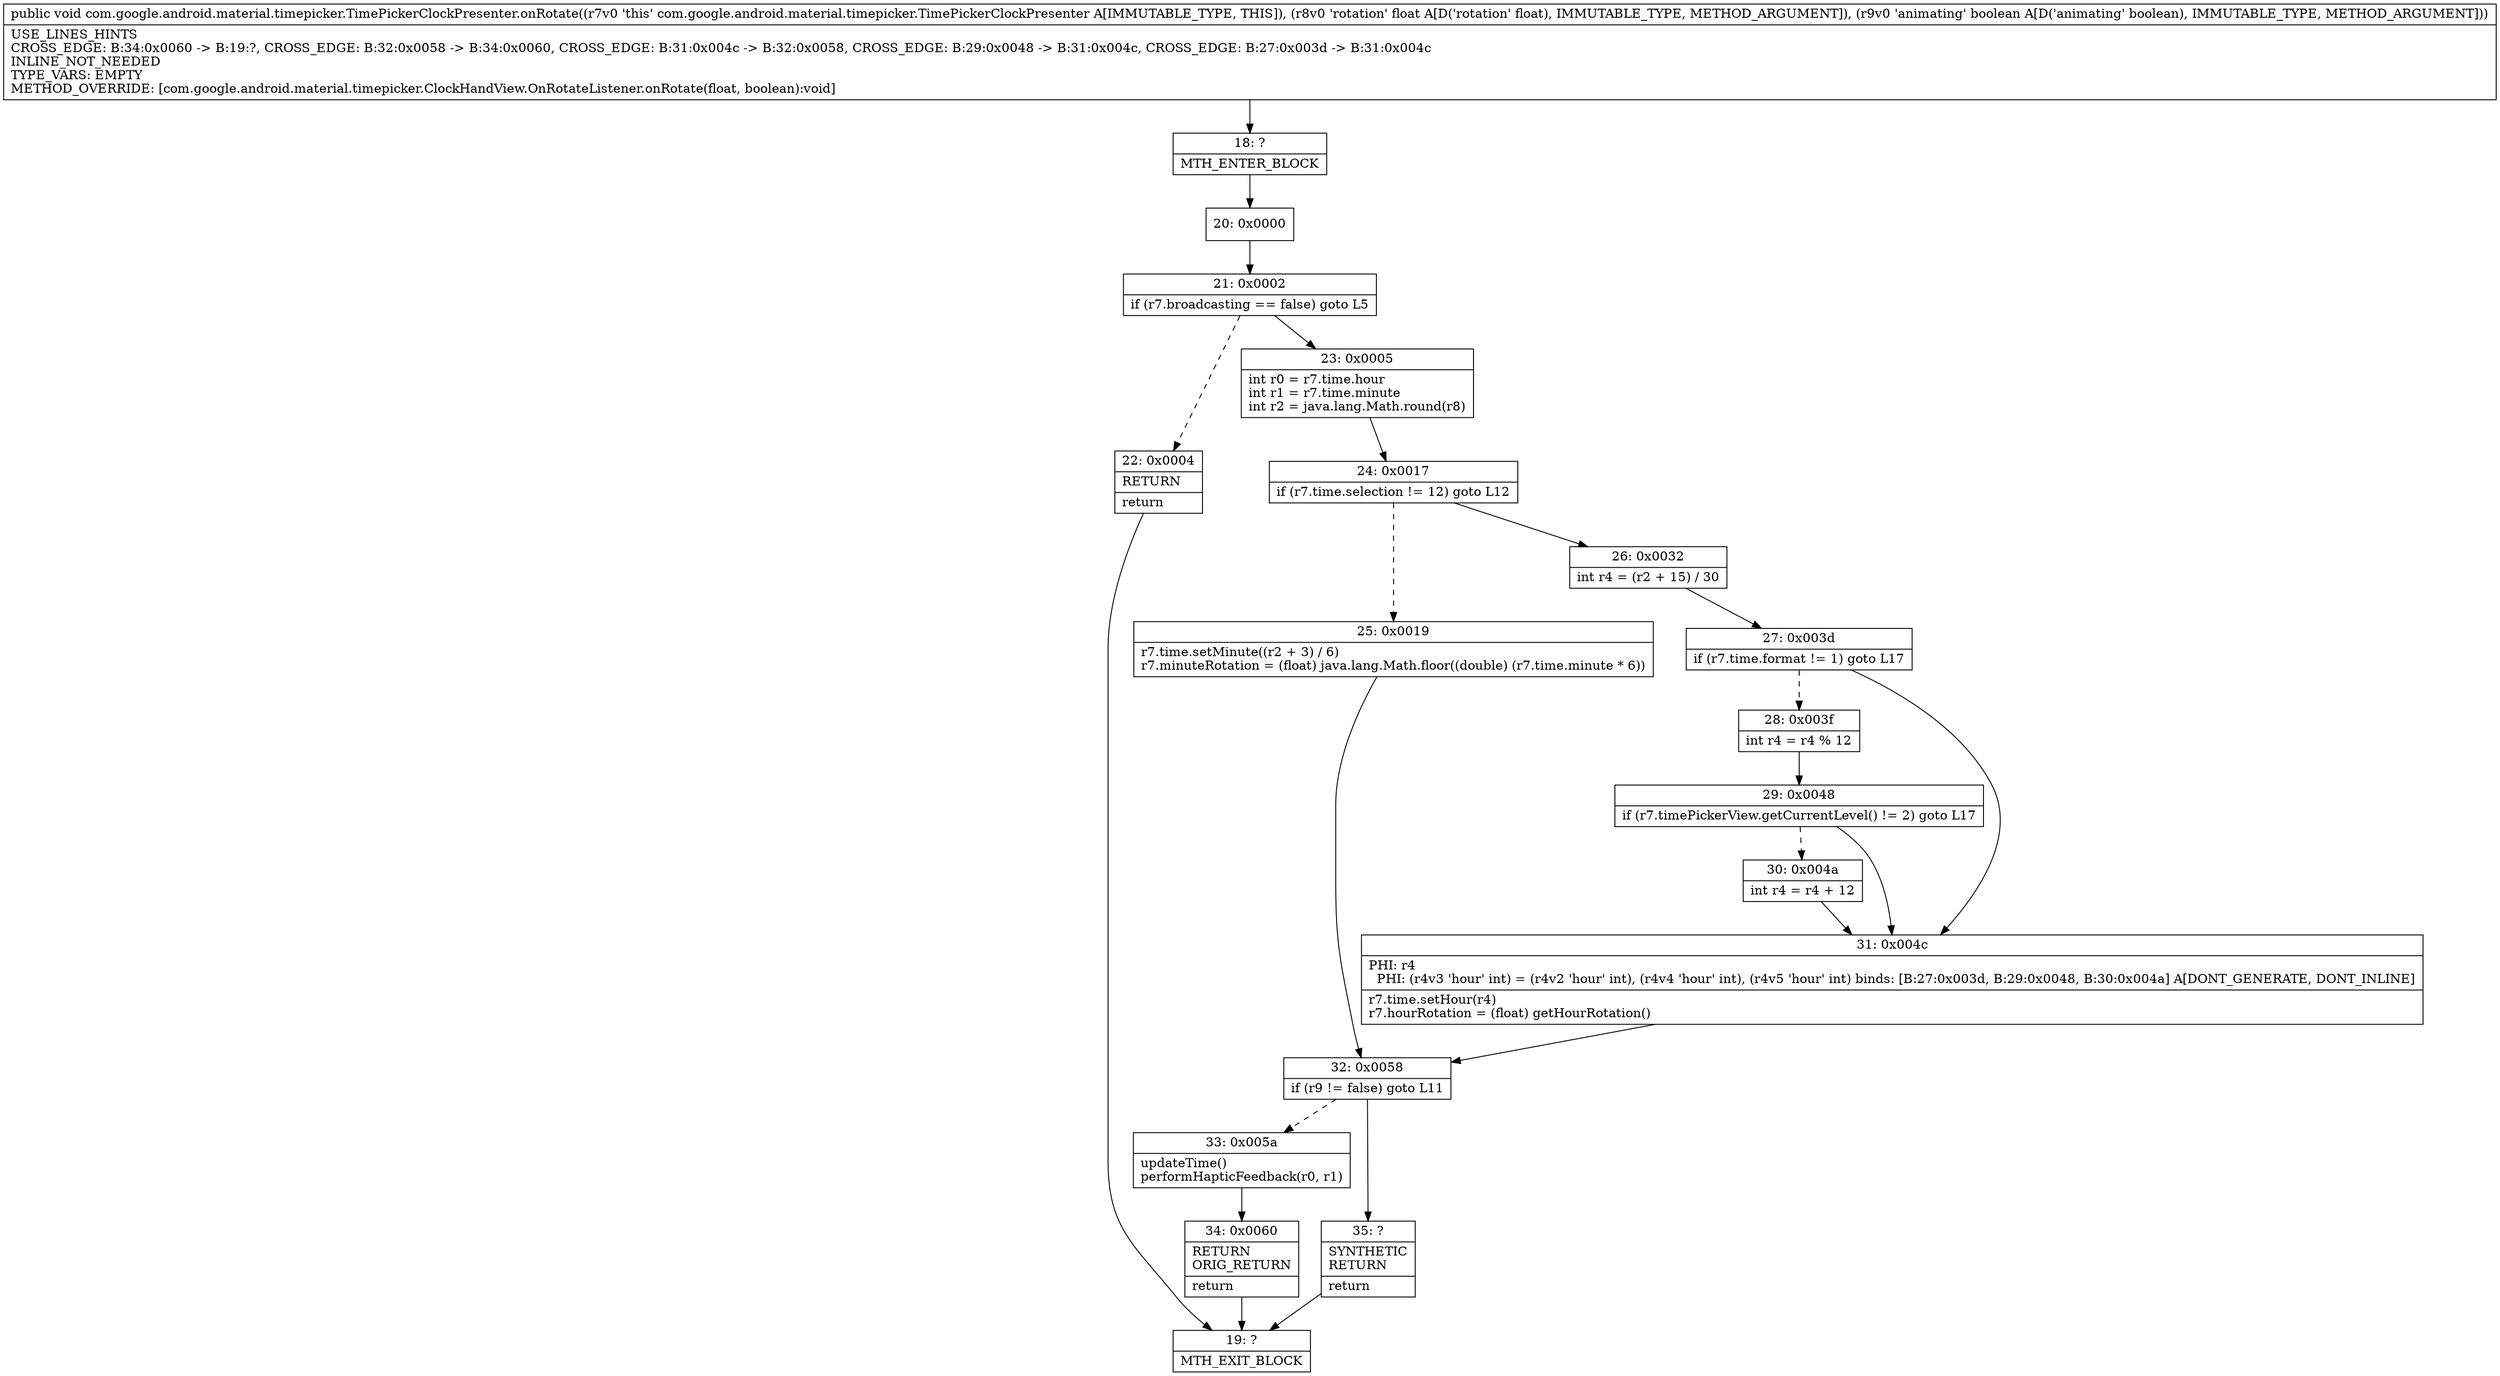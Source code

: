 digraph "CFG forcom.google.android.material.timepicker.TimePickerClockPresenter.onRotate(FZ)V" {
Node_18 [shape=record,label="{18\:\ ?|MTH_ENTER_BLOCK\l}"];
Node_20 [shape=record,label="{20\:\ 0x0000}"];
Node_21 [shape=record,label="{21\:\ 0x0002|if (r7.broadcasting == false) goto L5\l}"];
Node_22 [shape=record,label="{22\:\ 0x0004|RETURN\l|return\l}"];
Node_19 [shape=record,label="{19\:\ ?|MTH_EXIT_BLOCK\l}"];
Node_23 [shape=record,label="{23\:\ 0x0005|int r0 = r7.time.hour\lint r1 = r7.time.minute\lint r2 = java.lang.Math.round(r8)\l}"];
Node_24 [shape=record,label="{24\:\ 0x0017|if (r7.time.selection != 12) goto L12\l}"];
Node_25 [shape=record,label="{25\:\ 0x0019|r7.time.setMinute((r2 + 3) \/ 6)\lr7.minuteRotation = (float) java.lang.Math.floor((double) (r7.time.minute * 6))\l}"];
Node_32 [shape=record,label="{32\:\ 0x0058|if (r9 != false) goto L11\l}"];
Node_33 [shape=record,label="{33\:\ 0x005a|updateTime()\lperformHapticFeedback(r0, r1)\l}"];
Node_34 [shape=record,label="{34\:\ 0x0060|RETURN\lORIG_RETURN\l|return\l}"];
Node_35 [shape=record,label="{35\:\ ?|SYNTHETIC\lRETURN\l|return\l}"];
Node_26 [shape=record,label="{26\:\ 0x0032|int r4 = (r2 + 15) \/ 30\l}"];
Node_27 [shape=record,label="{27\:\ 0x003d|if (r7.time.format != 1) goto L17\l}"];
Node_28 [shape=record,label="{28\:\ 0x003f|int r4 = r4 % 12\l}"];
Node_29 [shape=record,label="{29\:\ 0x0048|if (r7.timePickerView.getCurrentLevel() != 2) goto L17\l}"];
Node_30 [shape=record,label="{30\:\ 0x004a|int r4 = r4 + 12\l}"];
Node_31 [shape=record,label="{31\:\ 0x004c|PHI: r4 \l  PHI: (r4v3 'hour' int) = (r4v2 'hour' int), (r4v4 'hour' int), (r4v5 'hour' int) binds: [B:27:0x003d, B:29:0x0048, B:30:0x004a] A[DONT_GENERATE, DONT_INLINE]\l|r7.time.setHour(r4)\lr7.hourRotation = (float) getHourRotation()\l}"];
MethodNode[shape=record,label="{public void com.google.android.material.timepicker.TimePickerClockPresenter.onRotate((r7v0 'this' com.google.android.material.timepicker.TimePickerClockPresenter A[IMMUTABLE_TYPE, THIS]), (r8v0 'rotation' float A[D('rotation' float), IMMUTABLE_TYPE, METHOD_ARGUMENT]), (r9v0 'animating' boolean A[D('animating' boolean), IMMUTABLE_TYPE, METHOD_ARGUMENT]))  | USE_LINES_HINTS\lCROSS_EDGE: B:34:0x0060 \-\> B:19:?, CROSS_EDGE: B:32:0x0058 \-\> B:34:0x0060, CROSS_EDGE: B:31:0x004c \-\> B:32:0x0058, CROSS_EDGE: B:29:0x0048 \-\> B:31:0x004c, CROSS_EDGE: B:27:0x003d \-\> B:31:0x004c\lINLINE_NOT_NEEDED\lTYPE_VARS: EMPTY\lMETHOD_OVERRIDE: [com.google.android.material.timepicker.ClockHandView.OnRotateListener.onRotate(float, boolean):void]\l}"];
MethodNode -> Node_18;Node_18 -> Node_20;
Node_20 -> Node_21;
Node_21 -> Node_22[style=dashed];
Node_21 -> Node_23;
Node_22 -> Node_19;
Node_23 -> Node_24;
Node_24 -> Node_25[style=dashed];
Node_24 -> Node_26;
Node_25 -> Node_32;
Node_32 -> Node_33[style=dashed];
Node_32 -> Node_35;
Node_33 -> Node_34;
Node_34 -> Node_19;
Node_35 -> Node_19;
Node_26 -> Node_27;
Node_27 -> Node_28[style=dashed];
Node_27 -> Node_31;
Node_28 -> Node_29;
Node_29 -> Node_30[style=dashed];
Node_29 -> Node_31;
Node_30 -> Node_31;
Node_31 -> Node_32;
}

